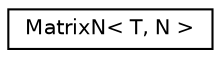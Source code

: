 digraph "Graphical Class Hierarchy"
{
 // INTERACTIVE_SVG=YES
  edge [fontname="Helvetica",fontsize="10",labelfontname="Helvetica",labelfontsize="10"];
  node [fontname="Helvetica",fontsize="10",shape=record];
  rankdir="LR";
  Node1 [label="MatrixN\< T, N \>",height=0.2,width=0.4,color="black", fillcolor="white", style="filled",URL="$classMatrixN.html"];
}
